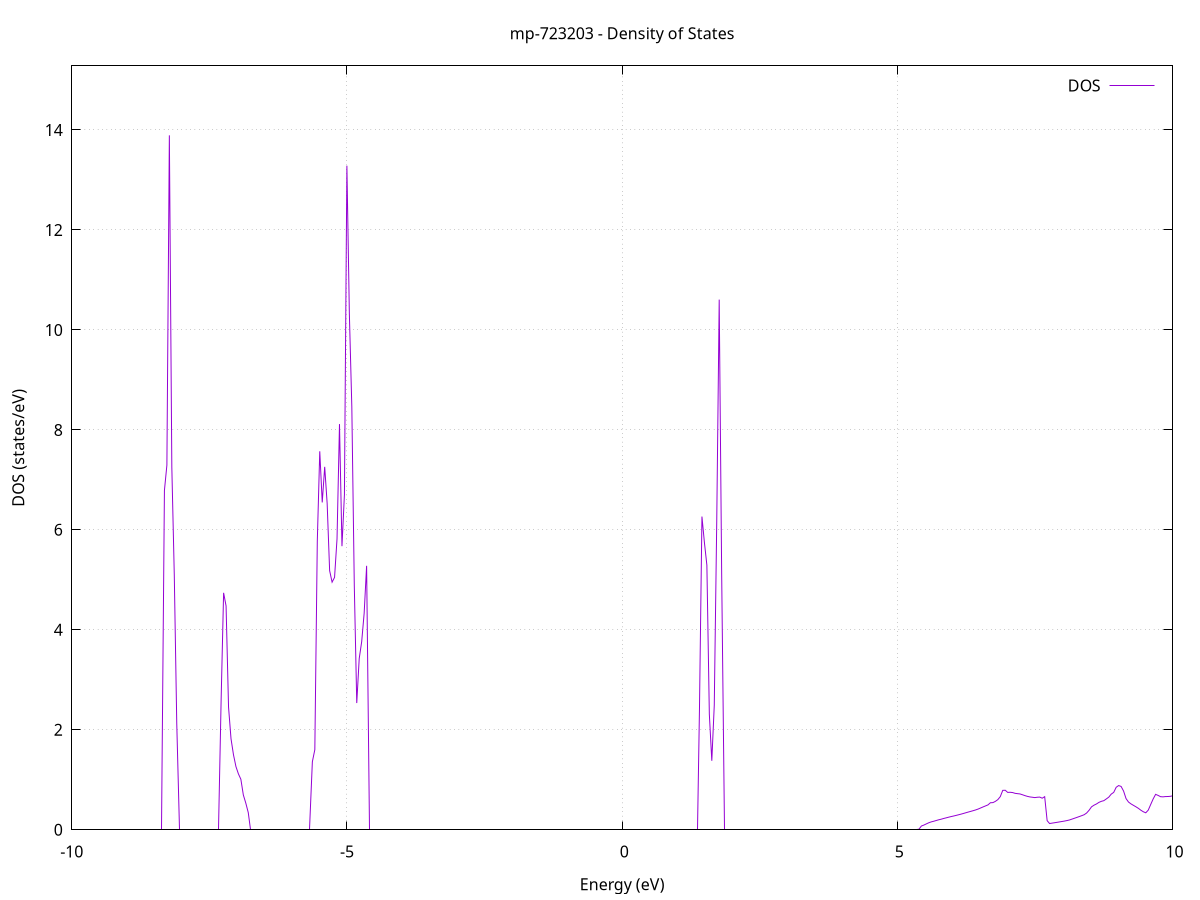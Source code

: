 set title 'mp-723203 - Density of States'
set xlabel 'Energy (eV)'
set ylabel 'DOS (states/eV)'
set grid
set xrange [-10:10]
set yrange [0:15.282]
set xzeroaxis lt -1
set terminal png size 800,600
set output 'mp-723203_dos_gnuplot.png'
plot '-' using 1:2 with lines title 'DOS'
-29.821600 0.000000
-29.776800 0.000000
-29.732000 0.000000
-29.687200 0.000000
-29.642400 0.000000
-29.597600 0.000000
-29.552800 0.000000
-29.508000 0.000000
-29.463200 0.000000
-29.418400 0.000000
-29.373600 0.000000
-29.328800 0.000000
-29.284000 0.000000
-29.239200 0.000000
-29.194400 0.000000
-29.149600 0.000000
-29.104800 0.000000
-29.060000 0.000000
-29.015200 0.000000
-28.970400 0.000000
-28.925600 0.000000
-28.880800 0.000000
-28.836000 0.000000
-28.791200 0.000000
-28.746400 0.000000
-28.701600 0.000000
-28.656800 0.000000
-28.612000 0.000000
-28.567200 0.000000
-28.522400 0.000000
-28.477600 0.000000
-28.432800 0.000000
-28.387900 0.000000
-28.343100 0.000000
-28.298300 0.000000
-28.253500 0.000000
-28.208700 0.000000
-28.163900 0.000000
-28.119100 0.000000
-28.074300 0.000000
-28.029500 0.000000
-27.984700 0.000000
-27.939900 0.000000
-27.895100 0.000000
-27.850300 0.000000
-27.805500 0.000000
-27.760700 0.000000
-27.715900 0.000000
-27.671100 0.000000
-27.626300 0.000000
-27.581500 0.000000
-27.536700 0.000000
-27.491900 0.000000
-27.447100 0.000000
-27.402300 0.000000
-27.357500 0.000000
-27.312700 0.000000
-27.267900 0.000000
-27.223100 0.000000
-27.178300 0.000000
-27.133500 0.000000
-27.088700 0.000000
-27.043900 0.000000
-26.999100 0.000000
-26.954300 0.000000
-26.909500 0.000000
-26.864700 0.000000
-26.819900 0.000000
-26.775100 0.000000
-26.730300 0.000000
-26.685500 0.000000
-26.640700 0.000000
-26.595900 0.000000
-26.551100 0.000000
-26.506300 0.000000
-26.461500 0.000000
-26.416700 0.000000
-26.371900 0.000000
-26.327100 0.000000
-26.282300 0.000000
-26.237500 0.000000
-26.192700 0.000000
-26.147900 0.000000
-26.103100 0.000000
-26.058300 0.000000
-26.013500 0.000000
-25.968700 0.000000
-25.923900 0.000000
-25.879100 0.000000
-25.834200 0.000000
-25.789400 0.000000
-25.744600 0.000000
-25.699800 0.000000
-25.655000 0.000000
-25.610200 0.000000
-25.565400 0.000000
-25.520600 0.000000
-25.475800 0.000000
-25.431000 0.000000
-25.386200 0.000000
-25.341400 0.000000
-25.296600 0.000000
-25.251800 0.000000
-25.207000 0.000000
-25.162200 0.000000
-25.117400 0.000000
-25.072600 0.000000
-25.027800 0.000000
-24.983000 0.000000
-24.938200 0.000000
-24.893400 1.707000
-24.848600 3.554600
-24.803800 4.785300
-24.759000 11.920800
-24.714200 0.000000
-24.669400 0.000000
-24.624600 0.000000
-24.579800 0.000000
-24.535000 0.000000
-24.490200 0.000000
-24.445400 0.000000
-24.400600 0.000000
-24.355800 0.000000
-24.311000 0.000000
-24.266200 0.000000
-24.221400 0.000000
-24.176600 0.000000
-24.131800 0.000000
-24.087000 1.500600
-24.042200 17.361300
-23.997400 18.107200
-23.952600 4.890900
-23.907800 3.065300
-23.863000 0.493200
-23.818200 0.000000
-23.773400 0.000000
-23.728600 0.000000
-23.683800 0.000000
-23.639000 0.000000
-23.594200 0.000000
-23.549400 0.000000
-23.504600 0.000000
-23.459800 0.000000
-23.415000 0.000000
-23.370200 0.000000
-23.325400 0.000000
-23.280500 0.000000
-23.235700 0.000000
-23.190900 0.000000
-23.146100 0.000000
-23.101300 0.000000
-23.056500 0.000000
-23.011700 0.000000
-22.966900 0.000000
-22.922100 0.000000
-22.877300 0.000000
-22.832500 0.000000
-22.787700 0.000000
-22.742900 0.000000
-22.698100 0.000000
-22.653300 0.000000
-22.608500 0.000000
-22.563700 0.000000
-22.518900 0.000000
-22.474100 0.000000
-22.429300 0.000000
-22.384500 0.000000
-22.339700 0.000000
-22.294900 0.000000
-22.250100 0.000000
-22.205300 0.000000
-22.160500 0.000000
-22.115700 0.000000
-22.070900 0.000000
-22.026100 0.000000
-21.981300 0.000000
-21.936500 0.000000
-21.891700 0.000000
-21.846900 0.000000
-21.802100 0.000000
-21.757300 0.000000
-21.712500 0.000000
-21.667700 0.000000
-21.622900 0.000000
-21.578100 0.000000
-21.533300 0.000000
-21.488500 0.000000
-21.443700 0.000000
-21.398900 0.000000
-21.354100 0.000000
-21.309300 0.000000
-21.264500 0.000000
-21.219700 0.000000
-21.174900 0.000000
-21.130100 0.000000
-21.085300 0.000000
-21.040500 0.000000
-20.995700 0.000000
-20.950900 0.000000
-20.906100 0.000000
-20.861300 0.000000
-20.816500 0.000000
-20.771700 0.000000
-20.726800 0.000000
-20.682000 0.000000
-20.637200 0.000000
-20.592400 0.000000
-20.547600 0.000000
-20.502800 0.000000
-20.458000 0.000000
-20.413200 0.000000
-20.368400 0.000000
-20.323600 0.000000
-20.278800 0.000000
-20.234000 0.000000
-20.189200 0.000000
-20.144400 0.000000
-20.099600 0.000000
-20.054800 0.000000
-20.010000 0.000000
-19.965200 0.000000
-19.920400 0.000000
-19.875600 0.000000
-19.830800 0.000000
-19.786000 0.000000
-19.741200 0.000000
-19.696400 0.000000
-19.651600 0.000000
-19.606800 0.000000
-19.562000 0.000000
-19.517200 0.000000
-19.472400 0.000000
-19.427600 0.000000
-19.382800 0.000000
-19.338000 0.000000
-19.293200 0.000000
-19.248400 0.000000
-19.203600 0.000000
-19.158800 0.000000
-19.114000 0.000000
-19.069200 0.000000
-19.024400 0.000000
-18.979600 0.000000
-18.934800 0.000000
-18.890000 0.000000
-18.845200 0.000000
-18.800400 0.000000
-18.755600 0.000000
-18.710800 0.000000
-18.666000 0.000000
-18.621200 0.000000
-18.576400 0.000000
-18.531600 0.000000
-18.486800 0.000000
-18.442000 0.000000
-18.397200 0.000000
-18.352400 0.000000
-18.307600 0.000000
-18.262800 0.000000
-18.218000 0.000000
-18.173100 0.000000
-18.128300 0.000000
-18.083500 0.000000
-18.038700 0.000000
-17.993900 0.000000
-17.949100 0.000000
-17.904300 0.000000
-17.859500 0.000000
-17.814700 0.000000
-17.769900 0.000000
-17.725100 0.000000
-17.680300 0.000000
-17.635500 0.000000
-17.590700 0.000000
-17.545900 0.000000
-17.501100 0.000000
-17.456300 0.000000
-17.411500 0.000000
-17.366700 0.000000
-17.321900 0.000000
-17.277100 0.000000
-17.232300 0.000000
-17.187500 0.000000
-17.142700 0.000000
-17.097900 0.000000
-17.053100 0.000000
-17.008300 0.000000
-16.963500 0.000000
-16.918700 0.000000
-16.873900 0.000000
-16.829100 0.000000
-16.784300 0.000000
-16.739500 0.000000
-16.694700 0.000000
-16.649900 0.000000
-16.605100 0.000000
-16.560300 0.000000
-16.515500 0.000000
-16.470700 0.000000
-16.425900 0.000000
-16.381100 0.000000
-16.336300 0.000000
-16.291500 0.000000
-16.246700 0.000000
-16.201900 0.000000
-16.157100 0.000000
-16.112300 0.000000
-16.067500 0.000000
-16.022700 0.000000
-15.977900 0.000000
-15.933100 0.000000
-15.888300 0.000000
-15.843500 0.000000
-15.798700 0.000000
-15.753900 0.000000
-15.709100 0.000000
-15.664300 0.000000
-15.619400 0.000000
-15.574600 0.000000
-15.529800 0.000000
-15.485000 0.000000
-15.440200 0.000000
-15.395400 0.000000
-15.350600 0.000000
-15.305800 0.000000
-15.261000 0.000000
-15.216200 0.000000
-15.171400 0.000000
-15.126600 0.000000
-15.081800 0.000000
-15.037000 0.000000
-14.992200 0.000000
-14.947400 0.000000
-14.902600 0.000000
-14.857800 0.000000
-14.813000 0.000000
-14.768200 0.000000
-14.723400 0.000000
-14.678600 0.000000
-14.633800 0.000000
-14.589000 0.000000
-14.544200 0.000000
-14.499400 0.000000
-14.454600 0.000000
-14.409800 0.000000
-14.365000 0.000000
-14.320200 0.000000
-14.275400 0.000000
-14.230600 0.000000
-14.185800 0.000000
-14.141000 0.000000
-14.096200 0.000000
-14.051400 0.000000
-14.006600 0.000000
-13.961800 0.000000
-13.917000 0.000000
-13.872200 0.000000
-13.827400 0.000000
-13.782600 0.000000
-13.737800 0.000000
-13.693000 0.000000
-13.648200 0.000000
-13.603400 0.000000
-13.558600 0.000000
-13.513800 0.000000
-13.469000 0.000000
-13.424200 0.000000
-13.379400 0.000000
-13.334600 0.000000
-13.289800 0.000000
-13.245000 0.000000
-13.200200 0.000000
-13.155400 0.000000
-13.110600 0.000000
-13.065700 0.000000
-13.020900 0.000000
-12.976100 0.000000
-12.931300 0.000000
-12.886500 0.000000
-12.841700 0.000000
-12.796900 0.000000
-12.752100 0.000000
-12.707300 0.000000
-12.662500 0.000000
-12.617700 0.000000
-12.572900 0.000000
-12.528100 0.000000
-12.483300 0.000000
-12.438500 0.000000
-12.393700 0.000000
-12.348900 0.000000
-12.304100 0.000000
-12.259300 0.000000
-12.214500 0.000000
-12.169700 0.000000
-12.124900 0.000000
-12.080100 0.000000
-12.035300 0.000000
-11.990500 0.000000
-11.945700 0.000000
-11.900900 0.000000
-11.856100 0.000000
-11.811300 0.000000
-11.766500 0.000000
-11.721700 0.000000
-11.676900 0.000000
-11.632100 0.000000
-11.587300 0.000000
-11.542500 0.000000
-11.497700 0.000000
-11.452900 0.000000
-11.408100 0.000000
-11.363300 0.000000
-11.318500 0.000000
-11.273700 0.000000
-11.228900 0.000000
-11.184100 0.000000
-11.139300 0.000000
-11.094500 0.000000
-11.049700 0.000000
-11.004900 0.000000
-10.960100 0.000000
-10.915300 0.000000
-10.870500 0.000000
-10.825700 0.000000
-10.780900 0.000000
-10.736100 0.000000
-10.691300 0.000000
-10.646500 0.000000
-10.601700 0.000000
-10.556800 0.000000
-10.512000 0.000000
-10.467200 0.000000
-10.422400 0.000000
-10.377600 0.000000
-10.332800 0.000000
-10.288000 0.000000
-10.243200 0.000000
-10.198400 14.042100
-10.153600 5.010900
-10.108800 3.210800
-10.064000 2.451000
-10.019200 0.000000
-9.974400 0.000000
-9.929600 0.000000
-9.884800 0.000000
-9.840000 0.000000
-9.795200 0.000000
-9.750400 0.000000
-9.705600 0.000000
-9.660800 0.000000
-9.616000 0.000000
-9.571200 0.000000
-9.526400 0.000000
-9.481600 0.000000
-9.436800 0.000000
-9.392000 0.000000
-9.347200 0.000000
-9.302400 0.000000
-9.257600 0.000000
-9.212800 0.000000
-9.168000 0.000000
-9.123200 0.000000
-9.078400 0.000000
-9.033600 0.000000
-8.988800 0.000000
-8.944000 0.000000
-8.899200 0.000000
-8.854400 0.000000
-8.809600 0.000000
-8.764800 0.000000
-8.720000 0.000000
-8.675200 0.000000
-8.630400 0.000000
-8.585600 0.000000
-8.540800 0.000000
-8.496000 0.000000
-8.451200 0.000000
-8.406400 0.000000
-8.361600 0.000000
-8.316800 6.788600
-8.272000 7.295200
-8.227200 13.892800
-8.182400 7.255000
-8.137600 5.090800
-8.092800 2.127400
-8.048000 0.000000
-8.003100 0.000000
-7.958300 0.000000
-7.913500 0.000000
-7.868700 0.000000
-7.823900 0.000000
-7.779100 0.000000
-7.734300 0.000000
-7.689500 0.000000
-7.644700 0.000000
-7.599900 0.000000
-7.555100 0.000000
-7.510300 0.000000
-7.465500 0.000000
-7.420700 0.000000
-7.375900 0.000000
-7.331100 0.000000
-7.286300 2.608000
-7.241500 4.740100
-7.196700 4.478000
-7.151900 2.454200
-7.107100 1.822800
-7.062300 1.502100
-7.017500 1.264400
-6.972700 1.118700
-6.927900 1.010600
-6.883100 0.696900
-6.838300 0.533700
-6.793500 0.343500
-6.748700 0.000000
-6.703900 0.000000
-6.659100 0.000000
-6.614300 0.000000
-6.569500 0.000000
-6.524700 0.000000
-6.479900 0.000000
-6.435100 0.000000
-6.390300 0.000000
-6.345500 0.000000
-6.300700 0.000000
-6.255900 0.000000
-6.211100 0.000000
-6.166300 0.000000
-6.121500 0.000000
-6.076700 0.000000
-6.031900 0.000000
-5.987100 0.000000
-5.942300 0.000000
-5.897500 0.000000
-5.852700 0.000000
-5.807900 0.000000
-5.763100 0.000000
-5.718300 0.000000
-5.673500 0.000000
-5.628700 1.361100
-5.583900 1.603100
-5.539100 5.773400
-5.494300 7.571900
-5.449400 6.548700
-5.404600 7.261100
-5.359800 6.523900
-5.315000 5.183500
-5.270200 4.953300
-5.225400 5.049300
-5.180600 5.820100
-5.135800 8.116000
-5.091000 5.673700
-5.046200 6.704300
-5.001400 13.284200
-4.956600 10.327100
-4.911800 8.459200
-4.867000 4.896400
-4.822200 2.535200
-4.777400 3.425500
-4.732600 3.763000
-4.687800 4.329300
-4.643000 5.280800
-4.598200 0.000000
-4.553400 0.000000
-4.508600 0.000000
-4.463800 0.000000
-4.419000 0.000000
-4.374200 0.000000
-4.329400 0.000000
-4.284600 0.000000
-4.239800 0.000000
-4.195000 0.000000
-4.150200 0.000000
-4.105400 0.000000
-4.060600 0.000000
-4.015800 0.000000
-3.971000 0.000000
-3.926200 0.000000
-3.881400 0.000000
-3.836600 0.000000
-3.791800 0.000000
-3.747000 0.000000
-3.702200 0.000000
-3.657400 0.000000
-3.612600 0.000000
-3.567800 0.000000
-3.523000 0.000000
-3.478200 0.000000
-3.433400 0.000000
-3.388600 0.000000
-3.343800 0.000000
-3.299000 0.000000
-3.254200 0.000000
-3.209400 0.000000
-3.164600 0.000000
-3.119800 0.000000
-3.075000 0.000000
-3.030200 0.000000
-2.985400 0.000000
-2.940600 0.000000
-2.895700 0.000000
-2.850900 0.000000
-2.806100 0.000000
-2.761300 0.000000
-2.716500 0.000000
-2.671700 0.000000
-2.626900 0.000000
-2.582100 0.000000
-2.537300 0.000000
-2.492500 0.000000
-2.447700 0.000000
-2.402900 0.000000
-2.358100 0.000000
-2.313300 0.000000
-2.268500 0.000000
-2.223700 0.000000
-2.178900 0.000000
-2.134100 0.000000
-2.089300 0.000000
-2.044500 0.000000
-1.999700 0.000000
-1.954900 0.000000
-1.910100 0.000000
-1.865300 0.000000
-1.820500 0.000000
-1.775700 0.000000
-1.730900 0.000000
-1.686100 0.000000
-1.641300 0.000000
-1.596500 0.000000
-1.551700 0.000000
-1.506900 0.000000
-1.462100 0.000000
-1.417300 0.000000
-1.372500 0.000000
-1.327700 0.000000
-1.282900 0.000000
-1.238100 0.000000
-1.193300 0.000000
-1.148500 0.000000
-1.103700 0.000000
-1.058900 0.000000
-1.014100 0.000000
-0.969300 0.000000
-0.924500 0.000000
-0.879700 0.000000
-0.834900 0.000000
-0.790100 0.000000
-0.745300 0.000000
-0.700500 0.000000
-0.655700 0.000000
-0.610900 0.000000
-0.566100 0.000000
-0.521300 0.000000
-0.476500 0.000000
-0.431700 0.000000
-0.386900 0.000000
-0.342000 0.000000
-0.297200 0.000000
-0.252400 0.000000
-0.207600 0.000000
-0.162800 0.000000
-0.118000 0.000000
-0.073200 0.000000
-0.028400 0.000000
0.016400 0.000000
0.061200 0.000000
0.106000 0.000000
0.150800 0.000000
0.195600 0.000000
0.240400 0.000000
0.285200 0.000000
0.330000 0.000000
0.374800 0.000000
0.419600 0.000000
0.464400 0.000000
0.509200 0.000000
0.554000 0.000000
0.598800 0.000000
0.643600 0.000000
0.688400 0.000000
0.733200 0.000000
0.778000 0.000000
0.822800 0.000000
0.867600 0.000000
0.912400 0.000000
0.957200 0.000000
1.002000 0.000000
1.046800 0.000000
1.091600 0.000000
1.136400 0.000000
1.181200 0.000000
1.226000 0.000000
1.270800 0.000000
1.315600 0.000000
1.360400 0.000000
1.405200 2.432400
1.450000 6.265600
1.494800 5.747100
1.539600 5.293100
1.584400 2.310800
1.629200 1.380600
1.674000 2.490100
1.718800 6.158900
1.763600 10.606100
1.808400 5.108800
1.853200 0.000000
1.898000 0.000000
1.942800 0.000000
1.987600 0.000000
2.032400 0.000000
2.077200 0.000000
2.122000 0.000000
2.166800 0.000000
2.211700 0.000000
2.256500 0.000000
2.301300 0.000000
2.346100 0.000000
2.390900 0.000000
2.435700 0.000000
2.480500 0.000000
2.525300 0.000000
2.570100 0.000000
2.614900 0.000000
2.659700 0.000000
2.704500 0.000000
2.749300 0.000000
2.794100 0.000000
2.838900 0.000000
2.883700 0.000000
2.928500 0.000000
2.973300 0.000000
3.018100 0.000000
3.062900 0.000000
3.107700 0.000000
3.152500 0.000000
3.197300 0.000000
3.242100 0.000000
3.286900 0.000000
3.331700 0.000000
3.376500 0.000000
3.421300 0.000000
3.466100 0.000000
3.510900 0.000000
3.555700 0.000000
3.600500 0.000000
3.645300 0.000000
3.690100 0.000000
3.734900 0.000000
3.779700 0.000000
3.824500 0.000000
3.869300 0.000000
3.914100 0.000000
3.958900 0.000000
4.003700 0.000000
4.048500 0.000000
4.093300 0.000000
4.138100 0.000000
4.182900 0.000000
4.227700 0.000000
4.272500 0.000000
4.317300 0.000000
4.362100 0.000000
4.406900 0.000000
4.451700 0.000000
4.496500 0.000000
4.541300 0.000000
4.586100 0.000000
4.630900 0.000000
4.675700 0.000000
4.720600 0.000000
4.765400 0.000000
4.810200 0.000000
4.855000 0.000000
4.899800 0.000000
4.944600 0.000000
4.989400 0.000000
5.034200 0.000000
5.079000 0.000000
5.123800 0.000000
5.168600 0.000000
5.213400 0.000000
5.258200 0.000000
5.303000 0.000000
5.347800 0.000000
5.392600 0.011200
5.437400 0.074800
5.482200 0.094100
5.527000 0.117800
5.571800 0.140600
5.616600 0.157900
5.661400 0.170400
5.706200 0.185300
5.751000 0.199500
5.795800 0.211200
5.840600 0.225700
5.885400 0.238200
5.930200 0.251200
5.975000 0.263700
6.019800 0.274600
6.064600 0.286500
6.109400 0.299100
6.154200 0.311900
6.199000 0.325700
6.243800 0.340200
6.288600 0.354400
6.333400 0.368000
6.378200 0.382100
6.423000 0.396900
6.467800 0.414500
6.512600 0.435500
6.557400 0.456800
6.602200 0.477300
6.647000 0.497400
6.691800 0.540900
6.736600 0.543200
6.781400 0.568000
6.826200 0.603100
6.871000 0.663500
6.915800 0.788500
6.960600 0.790800
7.005400 0.747900
7.050200 0.750300
7.095000 0.744300
7.139800 0.729100
7.184600 0.722500
7.229400 0.716700
7.274300 0.700500
7.319100 0.683300
7.363900 0.668400
7.408700 0.657200
7.453500 0.650900
7.498300 0.643500
7.543100 0.650900
7.587900 0.653900
7.632700 0.631700
7.677500 0.662200
7.722300 0.182500
7.767100 0.124500
7.811900 0.133000
7.856700 0.140900
7.901500 0.149000
7.946300 0.157200
7.991100 0.165500
8.035900 0.173900
8.080700 0.184000
8.125500 0.195400
8.170300 0.212200
8.215100 0.229300
8.259900 0.246400
8.304700 0.263800
8.349500 0.281900
8.394300 0.301100
8.439100 0.334800
8.483900 0.390100
8.528700 0.458700
8.573500 0.491600
8.618300 0.516200
8.663100 0.548200
8.707900 0.569300
8.752700 0.582500
8.797500 0.617200
8.842300 0.653100
8.887100 0.713600
8.931900 0.747900
8.976700 0.849900
9.021500 0.884600
9.066300 0.866700
9.111100 0.774400
9.155900 0.624400
9.200700 0.554700
9.245500 0.518100
9.290300 0.488900
9.335100 0.460000
9.379900 0.429000
9.424700 0.391600
9.469500 0.360700
9.514300 0.339800
9.559100 0.392500
9.603900 0.505500
9.648700 0.617000
9.693500 0.709000
9.738300 0.687500
9.783100 0.662100
9.828000 0.658600
9.872800 0.664500
9.917600 0.665500
9.962400 0.669700
10.007200 0.680800
10.052000 0.699200
10.096800 0.748200
10.141600 0.725000
10.186400 0.723900
10.231200 0.731900
10.276000 0.701400
10.320800 0.658100
10.365600 0.634100
10.410400 0.608300
10.455200 0.583300
10.500000 0.603300
10.544800 0.651800
10.589600 0.650900
10.634400 0.684000
10.679200 0.717000
10.724000 0.729900
10.768800 0.738000
10.813600 0.734400
10.858400 0.715500
10.903200 0.706100
10.948000 0.713200
10.992800 0.700800
11.037600 0.702600
11.082400 0.675300
11.127200 0.654500
11.172000 0.676800
11.216800 0.648200
11.261600 0.503300
11.306400 0.442200
11.351200 0.435000
11.396000 0.451300
11.440800 0.494000
11.485600 0.736800
11.530400 0.778600
11.575200 0.871500
11.620000 1.029000
11.664800 0.749100
11.709600 0.672200
11.754400 0.646200
11.799200 0.623000
11.844000 0.607900
11.888800 0.661600
11.933600 0.676600
11.978400 0.737900
12.023200 0.752500
12.068000 0.877100
12.112800 1.059700
12.157600 1.338400
12.202400 1.399500
12.247200 1.426600
12.292000 1.457700
12.336800 1.478800
12.381700 1.739300
12.426500 1.871400
12.471300 1.941700
12.516100 1.835400
12.560900 1.701900
12.605700 1.611300
12.650500 1.466500
12.695300 1.260100
12.740100 1.126200
12.784900 1.183900
12.829700 1.267200
12.874500 1.267000
12.919300 1.155900
12.964100 1.054000
13.008900 0.923000
13.053700 0.785300
13.098500 0.711300
13.143300 0.653900
13.188100 0.832600
13.232900 0.730800
13.277700 0.763700
13.322500 0.784600
13.367300 0.828400
13.412100 0.911800
13.456900 0.988400
13.501700 1.054300
13.546500 1.029200
13.591300 1.026100
13.636100 1.004000
13.680900 0.979300
13.725700 0.975200
13.770500 0.972000
13.815300 0.964200
13.860100 0.947900
13.904900 0.931100
13.949700 0.909700
13.994500 0.867200
14.039300 0.847100
14.084100 0.833600
14.128900 0.840100
14.173700 0.838500
14.218500 0.845400
14.263300 0.864900
14.308100 0.862100
14.352900 0.906500
14.397700 0.903800
14.442500 0.935200
14.487300 0.962800
14.532100 0.863600
14.576900 0.781600
14.621700 0.795700
14.666500 0.862700
14.711300 0.931100
14.756100 1.014000
14.800900 1.208900
14.845700 1.407900
14.890500 1.745200
14.935400 1.514900
14.980200 1.465300
15.025000 1.377500
15.069800 1.293300
15.114600 1.216800
15.159400 1.187300
15.204200 1.283700
15.249000 1.309900
15.293800 1.084800
15.338600 1.012100
15.383400 1.026600
15.428200 1.042700
15.473000 1.014300
15.517800 0.991200
15.562600 0.988700
15.607400 0.959200
15.652200 0.971800
15.697000 0.898100
15.741800 0.891800
15.786600 0.869500
15.831400 0.847900
15.876200 0.811200
15.921000 0.659600
15.965800 0.654800
16.010600 0.652200
16.055400 0.658200
16.100200 0.695800
16.145000 0.736800
16.189800 0.779400
16.234600 0.834400
16.279400 0.916100
16.324200 1.385300
16.369000 1.570100
16.413800 1.597600
16.458600 1.630600
16.503400 1.414000
16.548200 1.259800
16.593000 1.285300
16.637800 1.283700
16.682600 1.305600
16.727400 1.226100
16.772200 1.211600
16.817000 1.119000
16.861800 1.122300
16.906600 1.151600
16.951400 1.174400
16.996200 1.170700
17.041000 1.187800
17.085800 1.261500
17.130600 1.364000
17.175400 1.501400
17.220200 1.539900
17.265000 1.770600
17.309800 1.910300
17.354600 1.951300
17.399400 1.842300
17.444200 1.846000
17.489100 1.735200
17.533900 1.523800
17.578700 1.395800
17.623500 1.298200
17.668300 1.114000
17.713100 0.894100
17.757900 0.661300
17.802700 0.633700
17.847500 0.638300
17.892300 0.783100
17.937100 0.952900
17.981900 1.142400
18.026700 1.312800
18.071500 1.555300
18.116300 1.678200
18.161100 1.625000
18.205900 1.545900
18.250700 1.519000
18.295500 1.377900
18.340300 1.170900
18.385100 1.097200
18.429900 1.000800
18.474700 0.921000
18.519500 0.812100
18.564300 0.683400
18.609100 0.589600
18.653900 0.537300
18.698700 0.463500
18.743500 0.283700
18.788300 0.178700
18.833100 0.212200
18.877900 0.437900
18.922700 0.782400
18.967500 1.007900
19.012300 1.523100
19.057100 1.354200
19.101900 1.433400
19.146700 1.242100
19.191500 1.148800
19.236300 1.130000
19.281100 1.148900
19.325900 1.227500
19.370700 1.459900
19.415500 1.554100
19.460300 1.456100
19.505100 1.443800
19.549900 1.447400
19.594700 1.375700
19.639500 1.451700
19.684300 1.470600
19.729100 1.610500
19.773900 1.646500
19.818700 1.550900
19.863500 1.507000
19.908300 1.335100
19.953100 1.347000
19.997900 1.514300
20.042800 1.337000
20.087600 1.433400
20.132400 1.313400
20.177200 1.350000
20.222000 1.397900
20.266800 1.393800
20.311600 1.245100
20.356400 1.064900
20.401200 0.935700
20.446000 0.823900
20.490800 0.806500
20.535600 1.006700
20.580400 0.996800
20.625200 1.045700
20.670000 1.123000
20.714800 1.248000
20.759600 1.201600
20.804400 1.062000
20.849200 0.984500
20.894000 0.856900
20.938800 0.934100
20.983600 0.976700
21.028400 1.037500
21.073200 1.142400
21.118000 1.308400
21.162800 1.411700
21.207600 1.456100
21.252400 1.542000
21.297200 1.540600
21.342000 1.437400
21.386800 1.430100
21.431600 1.386600
21.476400 1.342000
21.521200 1.275800
21.566000 1.208800
21.610800 1.159800
21.655600 1.130100
21.700400 1.137800
21.745200 1.166600
21.790000 1.192700
21.834800 1.136500
21.879600 1.044000
21.924400 1.015500
21.969200 0.990200
22.014000 0.957900
22.058800 0.945000
22.103600 0.958200
22.148400 0.985000
22.193200 1.019900
22.238000 1.126600
22.282800 1.188500
22.327600 1.183300
22.372400 1.183500
22.417200 1.093500
22.462000 0.957000
22.506800 0.863100
22.551700 0.809000
22.596500 0.785500
22.641300 0.759700
22.686100 0.703800
22.730900 0.695700
22.775700 0.750400
22.820500 0.820700
22.865300 0.924700
22.910100 0.989500
22.954900 1.020700
22.999700 1.127200
23.044500 1.251700
23.089300 1.181200
23.134100 1.137100
23.178900 1.127600
23.223700 1.041600
23.268500 1.010800
23.313300 0.982500
23.358100 0.948900
23.402900 0.918100
23.447700 0.898200
23.492500 0.861900
23.537300 0.863000
23.582100 0.883800
23.626900 0.925900
23.671700 1.019000
23.716500 1.164300
23.761300 1.271200
23.806100 1.362500
23.850900 1.367200
23.895700 1.215500
23.940500 1.186500
23.985300 1.113700
24.030100 1.069500
24.074900 1.035200
24.119700 1.027200
24.164500 1.074000
24.209300 1.169600
24.254100 1.316700
24.298900 1.476800
24.343700 1.448800
24.388500 1.497400
24.433300 1.603700
24.478100 1.593000
24.522900 1.466600
24.567700 1.424200
24.612500 1.268400
24.657300 1.149000
24.702100 1.150400
24.746900 1.222100
24.791700 1.665800
24.836500 1.582900
24.881300 1.470300
24.926100 1.334500
24.970900 1.297600
25.015700 1.224600
25.060500 1.169400
25.105400 1.149300
25.150200 1.103900
25.195000 1.092300
25.239800 1.176800
25.284600 1.328400
25.329400 1.443300
25.374200 1.584500
25.419000 1.660000
25.463800 1.847300
25.508600 1.663500
25.553400 1.576100
25.598200 1.451400
25.643000 1.367700
25.687800 1.284900
25.732600 1.254300
25.777400 1.387600
25.822200 1.521700
25.867000 1.590700
25.911800 1.501400
25.956600 1.588600
26.001400 1.789700
26.046200 2.106500
26.091000 2.189400
26.135800 1.885900
26.180600 1.905300
26.225400 1.616800
26.270200 1.439700
26.315000 1.407000
26.359800 1.409400
26.404600 1.444000
26.449400 1.492800
26.494200 1.441200
26.539000 1.438500
26.583800 1.479600
26.628600 1.570100
26.673400 1.647400
26.718200 1.425900
26.763000 1.147800
26.807800 1.032700
26.852600 0.962100
26.897400 1.080400
26.942200 1.096200
26.987000 1.128300
27.031800 1.154600
27.076600 1.161200
27.121400 1.254700
27.166200 1.393400
27.211000 1.567800
27.255800 1.760600
27.300600 1.840600
27.345400 1.890700
27.390200 1.623400
27.435000 1.517800
27.479800 1.345000
27.524600 1.494600
27.569400 1.390600
27.614200 1.328600
27.659100 1.315600
27.703900 1.323700
27.748700 1.333700
27.793500 1.369400
27.838300 1.404000
27.883100 1.468600
27.927900 1.358300
27.972700 1.255800
28.017500 1.259000
28.062300 1.200500
28.107100 1.142800
28.151900 1.156800
28.196700 1.216000
28.241500 1.274500
28.286300 1.226500
28.331100 1.198300
28.375900 1.188600
28.420700 1.213600
28.465500 1.268500
28.510300 1.235100
28.555100 1.191100
28.599900 1.205500
28.644700 1.338600
28.689500 1.319300
28.734300 1.385600
28.779100 1.432600
28.823900 1.453200
28.868700 1.590500
28.913500 1.575000
28.958300 1.482300
29.003100 1.435800
29.047900 1.212600
29.092700 1.161900
29.137500 1.154900
29.182300 1.174600
29.227100 1.184300
29.271900 1.225600
29.316700 1.318900
29.361500 1.304400
29.406300 1.263800
29.451100 1.229500
29.495900 1.172000
29.540700 1.195900
29.585500 1.252000
29.630300 1.317400
29.675100 1.323000
29.719900 1.382100
29.764700 1.384100
29.809500 1.386000
29.854300 1.330800
29.899100 1.268100
29.943900 1.271300
29.988700 1.238200
30.033500 1.187600
30.078300 1.131600
30.123100 1.087300
30.167900 0.986000
30.212800 0.964400
30.257600 0.973400
30.302400 0.989900
30.347200 0.987800
30.392000 1.025400
30.436800 1.035200
30.481600 1.097000
30.526400 1.186900
30.571200 1.326800
30.616000 1.428700
30.660800 1.555700
30.705600 1.600300
30.750400 1.717100
30.795200 1.727700
30.840000 1.562400
30.884800 1.434100
30.929600 1.371900
30.974400 1.449500
31.019200 1.556900
31.064000 1.929100
31.108800 1.888100
31.153600 1.950400
31.198400 1.897400
31.243200 1.976800
31.288000 1.742000
31.332800 1.602900
31.377600 1.553300
31.422400 1.553600
31.467200 1.656800
31.512000 1.439000
31.556800 1.485300
31.601600 1.340900
31.646400 1.242100
31.691200 1.195600
31.736000 1.076100
31.780800 1.032400
31.825600 1.079900
31.870400 1.104700
31.915200 1.178900
31.960000 1.291300
32.004800 1.364000
32.049600 1.242400
32.094400 1.184200
32.139200 1.140000
32.184000 1.126200
32.228800 1.102000
32.273600 1.163600
32.318400 1.272900
32.363200 1.279300
32.408000 1.256800
32.452800 1.311400
32.497600 1.297300
32.542400 1.244800
32.587200 1.212800
32.632000 1.241500
32.676800 1.292000
32.721600 1.298400
32.766500 1.368000
32.811300 1.378800
32.856100 1.347200
32.900900 1.336400
32.945700 1.255600
32.990500 1.068100
33.035300 1.052900
33.080100 1.118500
33.124900 1.236800
33.169700 1.266100
33.214500 1.333100
33.259300 1.431600
33.304100 1.489300
33.348900 1.567500
33.393700 1.549200
33.438500 1.557100
33.483300 1.501600
33.528100 1.409000
33.572900 1.338500
33.617700 1.344400
33.662500 1.369200
33.707300 1.517600
33.752100 1.650400
33.796900 1.617500
33.841700 1.584100
33.886500 1.526300
33.931300 1.446800
33.976100 1.445600
34.020900 1.506800
34.065700 1.479200
34.110500 1.446200
34.155300 1.459500
34.200100 1.491000
34.244900 1.550500
34.289700 1.685500
34.334500 1.865600
34.379300 1.808800
34.424100 1.733700
34.468900 1.727500
34.513700 1.658100
34.558500 1.663200
34.603300 1.657800
34.648100 1.675100
34.692900 1.719300
34.737700 1.671700
34.782500 1.535800
34.827300 1.468800
34.872100 1.367800
34.916900 1.327700
34.961700 1.335200
35.006500 1.388600
35.051300 1.508400
35.096100 1.559000
35.140900 1.598500
35.185700 1.594100
35.230500 1.663700
35.275300 1.712500
35.320200 1.891200
35.365000 1.916500
35.409800 1.893600
35.454600 1.884600
35.499400 1.727700
35.544200 1.600400
35.589000 1.595200
35.633800 1.576900
35.678600 1.555400
35.723400 1.550300
35.768200 1.653500
35.813000 1.730700
35.857800 1.780800
35.902600 2.041900
35.947400 1.956900
35.992200 1.775000
36.037000 1.656900
36.081800 1.561200
36.126600 1.490500
36.171400 1.391800
36.216200 1.339800
36.261000 1.335800
36.305800 1.340300
36.350600 1.436700
36.395400 1.549400
36.440200 1.868300
36.485000 1.826300
36.529800 1.614500
36.574600 1.517400
36.619400 1.436800
36.664200 1.412300
36.709000 1.464600
36.753800 1.643600
36.798600 1.663000
36.843400 1.632400
36.888200 1.617600
36.933000 1.612800
36.977800 1.574100
37.022600 1.545200
37.067400 1.525600
37.112200 1.507000
37.157000 1.536300
37.201800 1.606100
37.246600 1.577000
37.291400 1.581100
37.336200 1.525800
37.381000 1.458000
37.425800 1.415300
37.470600 1.378000
37.515400 1.368900
37.560200 1.319800
37.605000 1.281600
37.649800 1.275600
37.694600 1.176700
37.739400 1.212500
37.784200 1.390100
37.829100 1.513400
37.873900 1.512400
37.918700 1.551500
37.963500 1.570000
38.008300 1.609000
38.053100 1.593800
38.097900 1.631100
38.142700 1.678900
38.187500 1.732400
38.232300 1.756300
38.277100 1.724000
38.321900 1.623000
38.366700 1.645400
38.411500 1.480900
38.456300 1.237100
38.501100 1.162900
38.545900 1.101800
38.590700 1.154500
38.635500 1.280700
38.680300 1.397000
38.725100 1.523400
38.769900 1.604300
38.814700 2.062800
38.859500 1.649200
38.904300 1.716700
38.949100 1.658200
38.993900 1.602700
39.038700 1.614400
39.083500 1.539900
39.128300 1.471900
39.173100 1.532300
39.217900 1.539700
39.262700 1.495100
39.307500 1.545900
39.352300 1.727600
39.397100 1.863700
39.441900 1.839700
39.486700 1.832700
39.531500 1.961300
39.576300 1.987000
39.621100 2.052200
39.665900 1.867300
39.710700 1.712100
39.755500 1.683300
39.800300 1.731400
39.845100 1.552200
39.889900 1.367000
39.934700 1.263300
39.979500 1.276800
40.024300 1.362000
40.069100 1.506600
40.113900 1.547500
40.158700 1.569800
40.203500 1.487200
40.248300 1.325600
40.293100 1.301000
40.337900 1.175900
40.382800 1.203600
40.427600 1.270900
40.472400 1.280000
40.517200 1.353500
40.562000 1.477200
40.606800 1.515000
40.651600 1.472000
40.696400 1.452200
40.741200 1.327700
40.786000 1.280300
40.830800 1.241500
40.875600 1.270200
40.920400 1.273700
40.965200 1.248400
41.010000 1.197600
41.054800 1.168700
41.099600 1.197300
41.144400 1.176300
41.189200 1.170100
41.234000 1.209500
41.278800 1.231600
41.323600 1.214100
41.368400 1.251600
41.413200 1.214100
41.458000 1.215100
41.502800 1.221700
41.547600 1.259800
41.592400 1.301600
41.637200 1.331800
41.682000 1.387800
41.726800 1.420100
41.771600 1.504100
41.816400 1.571200
41.861200 1.584200
41.906000 1.498400
41.950800 1.485100
41.995600 1.429600
42.040400 1.377400
42.085200 1.344200
42.130000 1.411300
42.174800 1.412000
42.219600 1.403300
42.264400 1.428200
42.309200 1.532500
42.354000 1.457900
42.398800 1.466400
42.443600 1.453400
42.488400 1.474900
42.533200 1.510500
42.578000 1.509900
42.622800 1.600200
42.667600 1.423400
42.712400 1.318500
42.757200 1.244600
42.802000 1.195100
42.846800 1.175300
42.891600 1.203500
42.936500 1.226200
42.981300 1.153700
43.026100 1.307600
43.070900 1.294100
43.115700 1.372000
43.160500 1.399500
43.205300 1.468700
43.250100 1.469100
43.294900 1.507900
43.339700 1.525800
43.384500 1.548100
43.429300 1.636700
43.474100 1.627000
43.518900 1.508900
43.563700 1.453000
43.608500 1.488200
43.653300 1.528600
43.698100 1.756000
43.742900 1.946700
43.787700 1.878200
43.832500 1.915500
43.877300 2.002000
43.922100 1.908800
43.966900 1.860100
44.011700 1.641300
44.056500 1.618100
44.101300 1.584400
44.146100 1.545900
44.190900 1.451100
44.235700 1.396900
44.280500 1.434700
44.325300 1.471000
44.370100 1.517000
44.414900 1.545100
44.459700 1.611000
44.504500 1.753200
44.549300 1.695500
44.594100 1.617800
44.638900 1.598300
44.683700 1.405200
44.728500 1.382700
44.773300 1.546000
44.818100 1.556800
44.862900 1.577600
44.907700 1.622900
44.952500 1.674000
44.997300 1.671500
45.042100 1.606900
45.086900 1.523600
45.131700 1.509400
45.176500 1.517000
45.221300 1.470300
45.266100 1.439500
45.310900 1.421200
45.355700 1.423900
45.400500 1.407000
45.445300 1.336700
45.490200 1.311800
45.535000 1.310200
45.579800 1.310200
45.624600 1.349400
45.669400 1.401200
45.714200 1.421800
45.759000 1.431700
45.803800 1.488100
45.848600 1.450200
45.893400 1.437000
45.938200 1.489300
45.983000 1.471000
46.027800 1.527200
46.072600 1.622800
46.117400 1.759700
46.162200 1.773900
46.207000 1.739700
46.251800 1.789700
46.296600 1.704000
46.341400 1.678000
46.386200 1.615000
46.431000 1.619200
46.475800 1.699600
46.520600 1.767400
46.565400 1.840500
46.610200 1.846500
46.655000 1.840400
46.699800 1.783200
46.744600 1.749100
46.789400 1.695300
46.834200 1.704200
46.879000 1.809000
46.923800 1.717200
46.968600 1.665700
47.013400 1.720500
47.058200 1.829700
47.103000 1.748400
47.147800 1.676100
47.192600 1.696900
47.237400 1.637900
47.282200 1.675200
47.327000 1.718100
47.371800 1.698600
47.416600 1.636600
47.461400 1.639000
47.506200 1.776500
47.551000 1.824900
47.595800 1.792200
47.640600 1.772000
47.685400 1.866500
47.730200 1.975900
47.775000 2.088200
47.819800 2.056600
47.864600 1.981000
47.909400 1.847600
47.954200 1.736900
47.999000 1.803000
48.043900 1.759500
48.088700 1.756200
48.133500 1.647700
48.178300 1.609400
48.223100 1.576100
48.267900 1.598700
48.312700 2.066400
48.357500 2.135600
48.402300 1.952100
48.447100 1.836600
48.491900 1.795900
48.536700 1.852300
48.581500 1.801700
48.626300 1.751000
48.671100 1.736000
48.715900 1.746300
48.760700 1.691300
48.805500 1.618000
48.850300 1.552700
48.895100 1.499300
48.939900 1.547700
48.984700 1.710700
49.029500 1.888500
49.074300 1.988100
49.119100 2.141500
49.163900 2.219000
49.208700 2.189900
49.253500 2.174100
49.298300 2.155600
49.343100 2.114000
49.387900 2.036500
49.432700 1.928900
49.477500 2.109700
49.522300 2.032100
49.567100 2.283400
49.611900 2.337800
49.656700 2.344800
49.701500 2.304200
49.746300 2.253500
49.791100 2.108800
49.835900 1.972900
49.880700 1.857000
49.925500 1.839500
49.970300 1.901800
50.015100 2.042200
50.059900 2.255600
50.104700 2.307700
50.149500 2.549300
50.194300 2.310200
50.239100 2.298900
50.283900 2.287800
50.328700 2.326300
50.373500 2.233000
50.418300 2.251900
50.463100 2.239600
50.507900 2.362200
50.552700 2.418400
50.597600 2.481400
50.642400 2.264900
50.687200 2.048000
50.732000 1.746100
50.776800 1.681200
50.821600 1.663700
50.866400 1.574400
50.911200 1.659400
50.956000 1.745400
51.000800 1.815600
51.045600 1.890300
51.090400 1.880000
51.135200 1.579100
51.180000 1.389500
51.224800 1.329400
51.269600 1.488700
51.314400 1.577300
51.359200 1.666300
51.404000 1.884200
51.448800 1.972900
51.493600 2.034500
51.538400 2.231900
51.583200 2.265100
51.628000 1.943900
51.672800 1.894100
51.717600 1.811200
51.762400 1.767700
51.807200 1.725400
51.852000 1.811800
51.896800 1.964100
51.941600 1.966300
51.986400 2.214200
52.031200 2.453400
52.076000 2.555100
52.120800 2.424800
52.165600 2.377800
52.210400 1.798900
52.255200 1.559500
52.300000 1.510600
52.344800 1.488500
52.389600 1.579300
52.434400 1.760300
52.479200 2.076600
52.524000 2.167300
52.568800 2.068700
52.613600 1.910200
52.658400 1.875700
52.703200 1.860800
52.748000 1.869400
52.792800 1.895200
52.837600 1.902100
52.882400 1.924800
52.927200 2.071400
52.972000 1.816800
53.016800 1.684200
53.061600 1.662100
53.106400 1.727500
53.151300 1.871600
53.196100 1.871600
53.240900 1.967900
53.285700 2.007500
53.330500 2.661000
53.375300 2.058600
53.420100 2.140700
53.464900 2.064400
53.509700 2.063700
53.554500 2.023500
53.599300 1.921900
53.644100 1.951400
53.688900 1.904900
53.733700 1.886300
53.778500 1.760500
53.823300 1.883200
53.868100 1.762100
53.912900 1.748300
53.957700 1.820200
54.002500 1.790700
54.047300 1.769600
54.092100 1.762600
54.136900 1.789600
54.181700 1.263300
54.226500 1.119600
54.271300 1.187000
54.316100 1.210500
54.360900 1.214700
54.405700 1.151000
54.450500 1.184000
54.495300 1.140600
54.540100 1.032200
54.584900 0.948600
54.629700 0.864600
54.674500 0.845600
54.719300 0.828300
54.764100 0.729500
54.808900 0.551600
54.853700 0.433100
54.898500 0.359500
54.943300 0.311500
54.988100 0.291200
55.032900 0.274900
55.077700 0.248100
55.122500 0.216900
55.167300 0.193200
55.212100 0.170700
55.256900 0.140200
55.301700 0.111100
55.346500 0.064200
55.391300 0.043200
55.436100 0.032000
55.480900 0.023400
55.525700 0.017400
55.570500 0.013200
55.615300 0.010400
55.660200 0.009100
55.705000 0.001900
55.749800 0.000000
55.794600 0.000000
55.839400 0.000000
55.884200 0.000000
55.929000 0.000000
55.973800 0.000000
56.018600 0.000000
56.063400 0.000000
56.108200 0.000000
56.153000 0.000000
56.197800 0.000000
56.242600 0.000000
56.287400 0.000000
56.332200 0.000000
56.377000 0.000000
56.421800 0.000000
56.466600 0.000000
56.511400 0.000000
56.556200 0.000000
56.601000 0.000000
56.645800 0.000000
56.690600 0.000000
56.735400 0.000000
56.780200 0.000000
56.825000 0.000000
56.869800 0.000000
56.914600 0.000000
56.959400 0.000000
57.004200 0.000000
57.049000 0.000000
57.093800 0.000000
57.138600 0.000000
57.183400 0.000000
57.228200 0.000000
57.273000 0.000000
57.317800 0.000000
57.362600 0.000000
57.407400 0.000000
57.452200 0.000000
57.497000 0.000000
57.541800 0.000000
57.586600 0.000000
57.631400 0.000000
57.676200 0.000000
57.721000 0.000000
57.765800 0.000000
57.810600 0.000000
57.855400 0.000000
57.900200 0.000000
57.945000 0.000000
57.989800 0.000000
58.034600 0.000000
58.079400 0.000000
58.124200 0.000000
58.169000 0.000000
58.213900 0.000000
58.258700 0.000000
58.303500 0.000000
58.348300 0.000000
58.393100 0.000000
58.437900 0.000000
58.482700 0.000000
58.527500 0.000000
58.572300 0.000000
58.617100 0.000000
58.661900 0.000000
58.706700 0.000000
58.751500 0.000000
58.796300 0.000000
58.841100 0.000000
58.885900 0.000000
58.930700 0.000000
58.975500 0.000000
59.020300 0.000000
59.065100 0.000000
59.109900 0.000000
59.154700 0.000000
59.199500 0.000000
59.244300 0.000000
59.289100 0.000000
59.333900 0.000000
59.378700 0.000000
59.423500 0.000000
59.468300 0.000000
59.513100 0.000000
59.557900 0.000000
59.602700 0.000000
59.647500 0.000000
59.692300 0.000000
59.737100 0.000000
59.781900 0.000000
e
